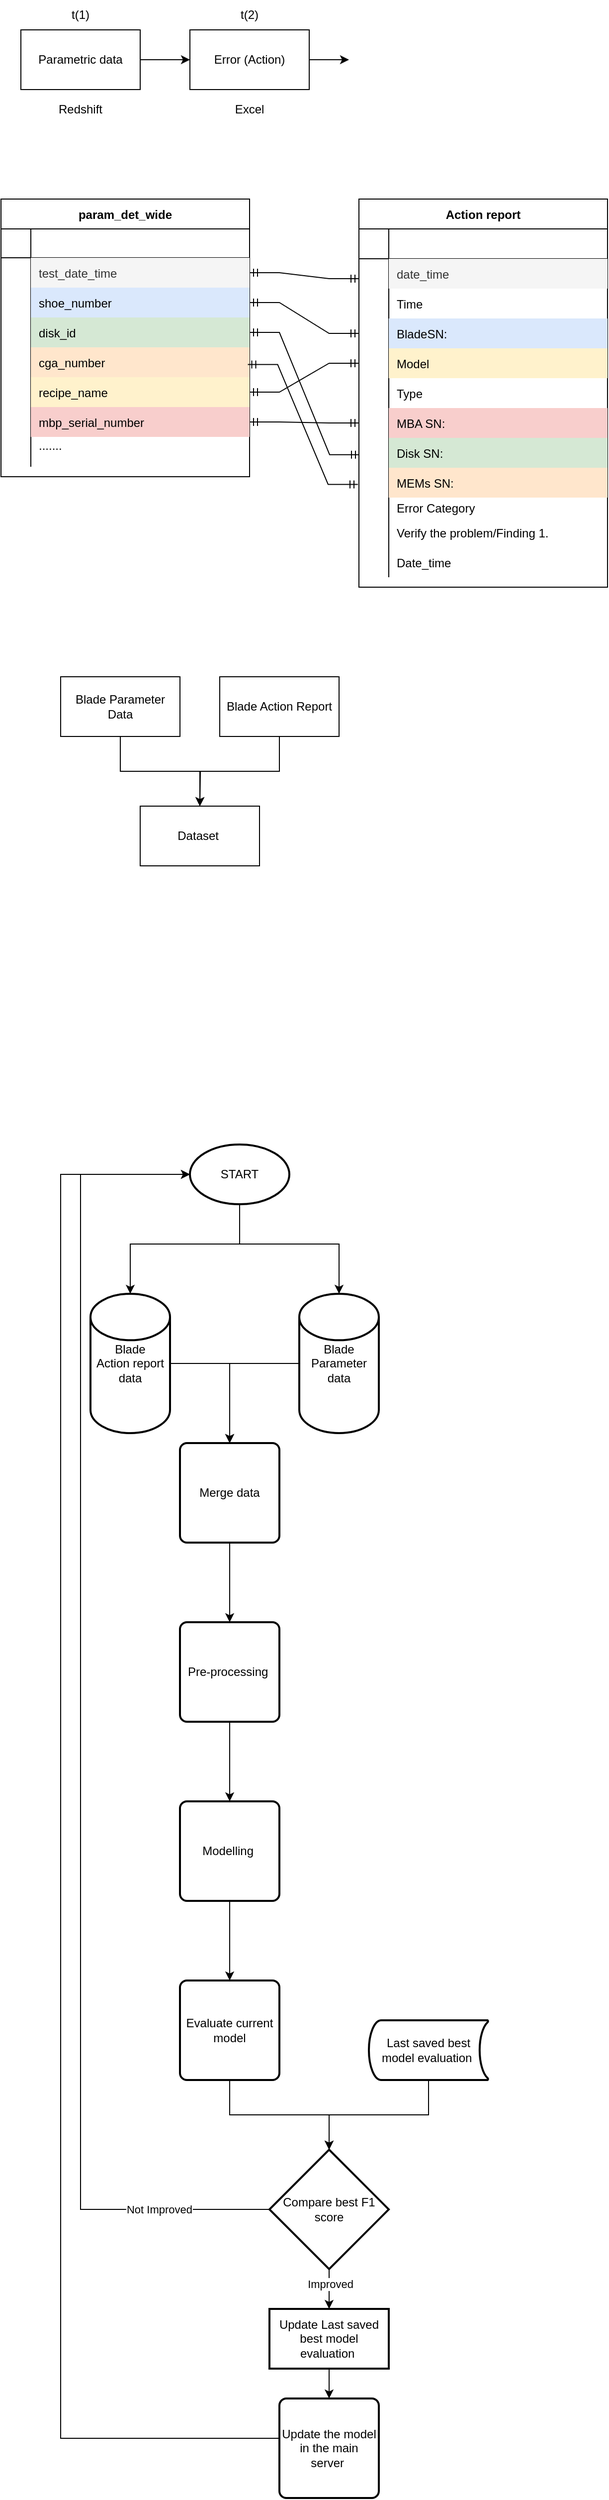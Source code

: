 <mxfile version="24.7.7">
  <diagram id="R2lEEEUBdFMjLlhIrx00" name="Page-1">
    <mxGraphModel dx="1854" dy="1022" grid="1" gridSize="10" guides="1" tooltips="1" connect="1" arrows="1" fold="1" page="1" pageScale="1" pageWidth="850" pageHeight="1100" math="0" shadow="0" extFonts="Permanent Marker^https://fonts.googleapis.com/css?family=Permanent+Marker">
      <root>
        <mxCell id="0" />
        <mxCell id="1" parent="0" />
        <mxCell id="C-vyLk0tnHw3VtMMgP7b-23" value="param_det_wide" style="shape=table;startSize=30;container=1;collapsible=1;childLayout=tableLayout;fixedRows=1;rowLines=0;fontStyle=1;align=center;resizeLast=1;" parent="1" vertex="1">
          <mxGeometry x="20" y="220" width="250" height="279" as="geometry" />
        </mxCell>
        <mxCell id="C-vyLk0tnHw3VtMMgP7b-24" value="" style="shape=partialRectangle;collapsible=0;dropTarget=0;pointerEvents=0;fillColor=none;points=[[0,0.5],[1,0.5]];portConstraint=eastwest;top=0;left=0;right=0;bottom=1;" parent="C-vyLk0tnHw3VtMMgP7b-23" vertex="1">
          <mxGeometry y="30" width="250" height="29" as="geometry" />
        </mxCell>
        <mxCell id="C-vyLk0tnHw3VtMMgP7b-25" value="" style="shape=partialRectangle;overflow=hidden;connectable=0;fillColor=none;top=0;left=0;bottom=0;right=0;fontStyle=1;" parent="C-vyLk0tnHw3VtMMgP7b-24" vertex="1">
          <mxGeometry width="30" height="29" as="geometry">
            <mxRectangle width="30" height="29" as="alternateBounds" />
          </mxGeometry>
        </mxCell>
        <mxCell id="C-vyLk0tnHw3VtMMgP7b-26" value="" style="shape=partialRectangle;overflow=hidden;connectable=0;fillColor=none;top=0;left=0;bottom=0;right=0;align=left;spacingLeft=6;fontStyle=5;" parent="C-vyLk0tnHw3VtMMgP7b-24" vertex="1">
          <mxGeometry x="30" width="220" height="29" as="geometry">
            <mxRectangle width="220" height="29" as="alternateBounds" />
          </mxGeometry>
        </mxCell>
        <mxCell id="C-vyLk0tnHw3VtMMgP7b-27" value="" style="shape=partialRectangle;collapsible=0;dropTarget=0;pointerEvents=0;fillColor=none;points=[[0,0.5],[1,0.5]];portConstraint=eastwest;top=0;left=0;right=0;bottom=0;" parent="C-vyLk0tnHw3VtMMgP7b-23" vertex="1">
          <mxGeometry y="59" width="250" height="30" as="geometry" />
        </mxCell>
        <mxCell id="C-vyLk0tnHw3VtMMgP7b-28" value="" style="shape=partialRectangle;overflow=hidden;connectable=0;fillColor=none;top=0;left=0;bottom=0;right=0;" parent="C-vyLk0tnHw3VtMMgP7b-27" vertex="1">
          <mxGeometry width="30" height="30" as="geometry">
            <mxRectangle width="30" height="30" as="alternateBounds" />
          </mxGeometry>
        </mxCell>
        <mxCell id="C-vyLk0tnHw3VtMMgP7b-29" value="test_date_time " style="shape=partialRectangle;overflow=hidden;connectable=0;fillColor=#f5f5f5;top=0;left=0;bottom=0;right=0;align=left;spacingLeft=6;fontColor=#333333;strokeColor=#666666;" parent="C-vyLk0tnHw3VtMMgP7b-27" vertex="1">
          <mxGeometry x="30" width="220" height="30" as="geometry">
            <mxRectangle width="220" height="30" as="alternateBounds" />
          </mxGeometry>
        </mxCell>
        <mxCell id="kLYEhSUZdX7Gj-NPFlsu-60" value="" style="shape=tableRow;horizontal=0;startSize=0;swimlaneHead=0;swimlaneBody=0;fillColor=none;collapsible=0;dropTarget=0;points=[[0,0.5],[1,0.5]];portConstraint=eastwest;top=0;left=0;right=0;bottom=0;" parent="C-vyLk0tnHw3VtMMgP7b-23" vertex="1">
          <mxGeometry y="89" width="250" height="30" as="geometry" />
        </mxCell>
        <mxCell id="kLYEhSUZdX7Gj-NPFlsu-61" value="" style="shape=partialRectangle;connectable=0;fillColor=none;top=0;left=0;bottom=0;right=0;editable=1;overflow=hidden;" parent="kLYEhSUZdX7Gj-NPFlsu-60" vertex="1">
          <mxGeometry width="30" height="30" as="geometry">
            <mxRectangle width="30" height="30" as="alternateBounds" />
          </mxGeometry>
        </mxCell>
        <mxCell id="kLYEhSUZdX7Gj-NPFlsu-62" value="shoe_number" style="shape=partialRectangle;connectable=0;fillColor=#dae8fc;top=0;left=0;bottom=0;right=0;align=left;spacingLeft=6;overflow=hidden;strokeColor=#6c8ebf;" parent="kLYEhSUZdX7Gj-NPFlsu-60" vertex="1">
          <mxGeometry x="30" width="220" height="30" as="geometry">
            <mxRectangle width="220" height="30" as="alternateBounds" />
          </mxGeometry>
        </mxCell>
        <mxCell id="kLYEhSUZdX7Gj-NPFlsu-63" value="" style="shape=tableRow;horizontal=0;startSize=0;swimlaneHead=0;swimlaneBody=0;fillColor=none;collapsible=0;dropTarget=0;points=[[0,0.5],[1,0.5]];portConstraint=eastwest;top=0;left=0;right=0;bottom=0;" parent="C-vyLk0tnHw3VtMMgP7b-23" vertex="1">
          <mxGeometry y="119" width="250" height="30" as="geometry" />
        </mxCell>
        <mxCell id="kLYEhSUZdX7Gj-NPFlsu-64" value="" style="shape=partialRectangle;connectable=0;fillColor=none;top=0;left=0;bottom=0;right=0;editable=1;overflow=hidden;" parent="kLYEhSUZdX7Gj-NPFlsu-63" vertex="1">
          <mxGeometry width="30" height="30" as="geometry">
            <mxRectangle width="30" height="30" as="alternateBounds" />
          </mxGeometry>
        </mxCell>
        <mxCell id="kLYEhSUZdX7Gj-NPFlsu-65" value="disk_id" style="shape=partialRectangle;connectable=0;fillColor=#d5e8d4;top=0;left=0;bottom=0;right=0;align=left;spacingLeft=6;overflow=hidden;strokeColor=#82b366;" parent="kLYEhSUZdX7Gj-NPFlsu-63" vertex="1">
          <mxGeometry x="30" width="220" height="30" as="geometry">
            <mxRectangle width="220" height="30" as="alternateBounds" />
          </mxGeometry>
        </mxCell>
        <mxCell id="kLYEhSUZdX7Gj-NPFlsu-66" value="" style="shape=tableRow;horizontal=0;startSize=0;swimlaneHead=0;swimlaneBody=0;fillColor=none;collapsible=0;dropTarget=0;points=[[0,0.5],[1,0.5]];portConstraint=eastwest;top=0;left=0;right=0;bottom=0;" parent="C-vyLk0tnHw3VtMMgP7b-23" vertex="1">
          <mxGeometry y="149" width="250" height="30" as="geometry" />
        </mxCell>
        <mxCell id="kLYEhSUZdX7Gj-NPFlsu-67" value="" style="shape=partialRectangle;connectable=0;fillColor=none;top=0;left=0;bottom=0;right=0;editable=1;overflow=hidden;" parent="kLYEhSUZdX7Gj-NPFlsu-66" vertex="1">
          <mxGeometry width="30" height="30" as="geometry">
            <mxRectangle width="30" height="30" as="alternateBounds" />
          </mxGeometry>
        </mxCell>
        <mxCell id="kLYEhSUZdX7Gj-NPFlsu-68" value="cga_number" style="shape=partialRectangle;connectable=0;fillColor=#ffe6cc;top=0;left=0;bottom=0;right=0;align=left;spacingLeft=6;overflow=hidden;strokeColor=#d79b00;" parent="kLYEhSUZdX7Gj-NPFlsu-66" vertex="1">
          <mxGeometry x="30" width="220" height="30" as="geometry">
            <mxRectangle width="220" height="30" as="alternateBounds" />
          </mxGeometry>
        </mxCell>
        <mxCell id="kLYEhSUZdX7Gj-NPFlsu-69" value="" style="shape=tableRow;horizontal=0;startSize=0;swimlaneHead=0;swimlaneBody=0;fillColor=none;collapsible=0;dropTarget=0;points=[[0,0.5],[1,0.5]];portConstraint=eastwest;top=0;left=0;right=0;bottom=0;" parent="C-vyLk0tnHw3VtMMgP7b-23" vertex="1">
          <mxGeometry y="179" width="250" height="30" as="geometry" />
        </mxCell>
        <mxCell id="kLYEhSUZdX7Gj-NPFlsu-70" value="" style="shape=partialRectangle;connectable=0;fillColor=none;top=0;left=0;bottom=0;right=0;editable=1;overflow=hidden;" parent="kLYEhSUZdX7Gj-NPFlsu-69" vertex="1">
          <mxGeometry width="30" height="30" as="geometry">
            <mxRectangle width="30" height="30" as="alternateBounds" />
          </mxGeometry>
        </mxCell>
        <mxCell id="kLYEhSUZdX7Gj-NPFlsu-71" value="recipe_name" style="shape=partialRectangle;connectable=0;fillColor=#fff2cc;top=0;left=0;bottom=0;right=0;align=left;spacingLeft=6;overflow=hidden;strokeColor=#d6b656;" parent="kLYEhSUZdX7Gj-NPFlsu-69" vertex="1">
          <mxGeometry x="30" width="220" height="30" as="geometry">
            <mxRectangle width="220" height="30" as="alternateBounds" />
          </mxGeometry>
        </mxCell>
        <mxCell id="kLYEhSUZdX7Gj-NPFlsu-72" value="" style="shape=tableRow;horizontal=0;startSize=0;swimlaneHead=0;swimlaneBody=0;fillColor=none;collapsible=0;dropTarget=0;points=[[0,0.5],[1,0.5]];portConstraint=eastwest;top=0;left=0;right=0;bottom=0;" parent="C-vyLk0tnHw3VtMMgP7b-23" vertex="1">
          <mxGeometry y="209" width="250" height="30" as="geometry" />
        </mxCell>
        <mxCell id="kLYEhSUZdX7Gj-NPFlsu-73" value="" style="shape=partialRectangle;connectable=0;fillColor=none;top=0;left=0;bottom=0;right=0;editable=1;overflow=hidden;" parent="kLYEhSUZdX7Gj-NPFlsu-72" vertex="1">
          <mxGeometry width="30" height="30" as="geometry">
            <mxRectangle width="30" height="30" as="alternateBounds" />
          </mxGeometry>
        </mxCell>
        <mxCell id="kLYEhSUZdX7Gj-NPFlsu-74" value="mbp_serial_number" style="shape=partialRectangle;connectable=0;fillColor=#f8cecc;top=0;left=0;bottom=0;right=0;align=left;spacingLeft=6;overflow=hidden;strokeColor=#b85450;" parent="kLYEhSUZdX7Gj-NPFlsu-72" vertex="1">
          <mxGeometry x="30" width="220" height="30" as="geometry">
            <mxRectangle width="220" height="30" as="alternateBounds" />
          </mxGeometry>
        </mxCell>
        <mxCell id="kLYEhSUZdX7Gj-NPFlsu-75" value="" style="shape=tableRow;horizontal=0;startSize=0;swimlaneHead=0;swimlaneBody=0;fillColor=none;collapsible=0;dropTarget=0;points=[[0,0.5],[1,0.5]];portConstraint=eastwest;top=0;left=0;right=0;bottom=0;" parent="C-vyLk0tnHw3VtMMgP7b-23" vertex="1">
          <mxGeometry y="239" width="250" height="30" as="geometry" />
        </mxCell>
        <mxCell id="kLYEhSUZdX7Gj-NPFlsu-76" value="" style="shape=partialRectangle;connectable=0;fillColor=none;top=0;left=0;bottom=0;right=0;editable=1;overflow=hidden;" parent="kLYEhSUZdX7Gj-NPFlsu-75" vertex="1">
          <mxGeometry width="30" height="30" as="geometry">
            <mxRectangle width="30" height="30" as="alternateBounds" />
          </mxGeometry>
        </mxCell>
        <mxCell id="kLYEhSUZdX7Gj-NPFlsu-77" value=".......&#xa;" style="shape=partialRectangle;connectable=0;fillColor=none;top=0;left=0;bottom=0;right=0;align=left;spacingLeft=6;overflow=hidden;" parent="kLYEhSUZdX7Gj-NPFlsu-75" vertex="1">
          <mxGeometry x="30" width="220" height="30" as="geometry">
            <mxRectangle width="220" height="30" as="alternateBounds" />
          </mxGeometry>
        </mxCell>
        <mxCell id="C-vyLk0tnHw3VtMMgP7b-2" value="Action report" style="shape=table;startSize=30;container=1;collapsible=1;childLayout=tableLayout;fixedRows=1;rowLines=0;fontStyle=1;align=center;resizeLast=1;" parent="1" vertex="1">
          <mxGeometry x="380" y="220" width="250" height="390" as="geometry" />
        </mxCell>
        <mxCell id="kLYEhSUZdX7Gj-NPFlsu-6" value="" style="shape=tableRow;horizontal=0;startSize=0;swimlaneHead=0;swimlaneBody=0;fillColor=none;collapsible=0;dropTarget=0;points=[[0,0.5],[1,0.5]];portConstraint=eastwest;top=0;left=0;right=0;bottom=1;" parent="C-vyLk0tnHw3VtMMgP7b-2" vertex="1">
          <mxGeometry y="30" width="250" height="30" as="geometry" />
        </mxCell>
        <mxCell id="kLYEhSUZdX7Gj-NPFlsu-7" value="" style="shape=partialRectangle;connectable=0;fillColor=none;top=0;left=0;bottom=0;right=0;fontStyle=1;overflow=hidden;whiteSpace=wrap;html=1;" parent="kLYEhSUZdX7Gj-NPFlsu-6" vertex="1">
          <mxGeometry width="30" height="30" as="geometry">
            <mxRectangle width="30" height="30" as="alternateBounds" />
          </mxGeometry>
        </mxCell>
        <mxCell id="kLYEhSUZdX7Gj-NPFlsu-8" value="" style="shape=partialRectangle;connectable=0;fillColor=none;top=0;left=0;bottom=0;right=0;align=left;spacingLeft=6;fontStyle=5;overflow=hidden;whiteSpace=wrap;html=1;" parent="kLYEhSUZdX7Gj-NPFlsu-6" vertex="1">
          <mxGeometry x="30" width="220" height="30" as="geometry">
            <mxRectangle width="220" height="30" as="alternateBounds" />
          </mxGeometry>
        </mxCell>
        <mxCell id="C-vyLk0tnHw3VtMMgP7b-6" value="" style="shape=partialRectangle;collapsible=0;dropTarget=0;pointerEvents=0;fillColor=none;points=[[0,0.5],[1,0.5]];portConstraint=eastwest;top=0;left=0;right=0;bottom=0;" parent="C-vyLk0tnHw3VtMMgP7b-2" vertex="1">
          <mxGeometry y="60" width="250" height="30" as="geometry" />
        </mxCell>
        <mxCell id="C-vyLk0tnHw3VtMMgP7b-7" value="" style="shape=partialRectangle;overflow=hidden;connectable=0;fillColor=none;top=0;left=0;bottom=0;right=0;" parent="C-vyLk0tnHw3VtMMgP7b-6" vertex="1">
          <mxGeometry width="30" height="30" as="geometry">
            <mxRectangle width="30" height="30" as="alternateBounds" />
          </mxGeometry>
        </mxCell>
        <mxCell id="C-vyLk0tnHw3VtMMgP7b-8" value="date_time" style="shape=partialRectangle;overflow=hidden;connectable=0;fillColor=#f5f5f5;top=0;left=0;bottom=0;right=0;align=left;spacingLeft=6;fontColor=#333333;strokeColor=#666666;" parent="C-vyLk0tnHw3VtMMgP7b-6" vertex="1">
          <mxGeometry x="30" width="220" height="30" as="geometry">
            <mxRectangle width="220" height="30" as="alternateBounds" />
          </mxGeometry>
        </mxCell>
        <mxCell id="C-vyLk0tnHw3VtMMgP7b-9" value="" style="shape=partialRectangle;collapsible=0;dropTarget=0;pointerEvents=0;fillColor=none;points=[[0,0.5],[1,0.5]];portConstraint=eastwest;top=0;left=0;right=0;bottom=0;" parent="C-vyLk0tnHw3VtMMgP7b-2" vertex="1">
          <mxGeometry y="90" width="250" height="30" as="geometry" />
        </mxCell>
        <mxCell id="C-vyLk0tnHw3VtMMgP7b-10" value="" style="shape=partialRectangle;overflow=hidden;connectable=0;fillColor=none;top=0;left=0;bottom=0;right=0;" parent="C-vyLk0tnHw3VtMMgP7b-9" vertex="1">
          <mxGeometry width="30" height="30" as="geometry">
            <mxRectangle width="30" height="30" as="alternateBounds" />
          </mxGeometry>
        </mxCell>
        <mxCell id="C-vyLk0tnHw3VtMMgP7b-11" value="Time" style="shape=partialRectangle;overflow=hidden;connectable=0;fillColor=none;top=0;left=0;bottom=0;right=0;align=left;spacingLeft=6;" parent="C-vyLk0tnHw3VtMMgP7b-9" vertex="1">
          <mxGeometry x="30" width="220" height="30" as="geometry">
            <mxRectangle width="220" height="30" as="alternateBounds" />
          </mxGeometry>
        </mxCell>
        <mxCell id="kLYEhSUZdX7Gj-NPFlsu-34" value="" style="shape=tableRow;horizontal=0;startSize=0;swimlaneHead=0;swimlaneBody=0;fillColor=none;collapsible=0;dropTarget=0;points=[[0,0.5],[1,0.5]];portConstraint=eastwest;top=0;left=0;right=0;bottom=0;" parent="C-vyLk0tnHw3VtMMgP7b-2" vertex="1">
          <mxGeometry y="120" width="250" height="30" as="geometry" />
        </mxCell>
        <mxCell id="kLYEhSUZdX7Gj-NPFlsu-35" value="" style="shape=partialRectangle;connectable=0;fillColor=none;top=0;left=0;bottom=0;right=0;editable=1;overflow=hidden;" parent="kLYEhSUZdX7Gj-NPFlsu-34" vertex="1">
          <mxGeometry width="30" height="30" as="geometry">
            <mxRectangle width="30" height="30" as="alternateBounds" />
          </mxGeometry>
        </mxCell>
        <mxCell id="kLYEhSUZdX7Gj-NPFlsu-36" value="BladeSN:" style="shape=partialRectangle;connectable=0;fillColor=#dae8fc;top=0;left=0;bottom=0;right=0;align=left;spacingLeft=6;overflow=hidden;strokeColor=#6c8ebf;" parent="kLYEhSUZdX7Gj-NPFlsu-34" vertex="1">
          <mxGeometry x="30" width="220" height="30" as="geometry">
            <mxRectangle width="220" height="30" as="alternateBounds" />
          </mxGeometry>
        </mxCell>
        <mxCell id="kLYEhSUZdX7Gj-NPFlsu-37" value="" style="shape=tableRow;horizontal=0;startSize=0;swimlaneHead=0;swimlaneBody=0;fillColor=none;collapsible=0;dropTarget=0;points=[[0,0.5],[1,0.5]];portConstraint=eastwest;top=0;left=0;right=0;bottom=0;" parent="C-vyLk0tnHw3VtMMgP7b-2" vertex="1">
          <mxGeometry y="150" width="250" height="30" as="geometry" />
        </mxCell>
        <mxCell id="kLYEhSUZdX7Gj-NPFlsu-38" value="" style="shape=partialRectangle;connectable=0;fillColor=none;top=0;left=0;bottom=0;right=0;editable=1;overflow=hidden;" parent="kLYEhSUZdX7Gj-NPFlsu-37" vertex="1">
          <mxGeometry width="30" height="30" as="geometry">
            <mxRectangle width="30" height="30" as="alternateBounds" />
          </mxGeometry>
        </mxCell>
        <mxCell id="kLYEhSUZdX7Gj-NPFlsu-39" value="Model" style="shape=partialRectangle;connectable=0;fillColor=#fff2cc;top=0;left=0;bottom=0;right=0;align=left;spacingLeft=6;overflow=hidden;strokeColor=#d6b656;" parent="kLYEhSUZdX7Gj-NPFlsu-37" vertex="1">
          <mxGeometry x="30" width="220" height="30" as="geometry">
            <mxRectangle width="220" height="30" as="alternateBounds" />
          </mxGeometry>
        </mxCell>
        <mxCell id="kLYEhSUZdX7Gj-NPFlsu-46" value="" style="shape=tableRow;horizontal=0;startSize=0;swimlaneHead=0;swimlaneBody=0;fillColor=none;collapsible=0;dropTarget=0;points=[[0,0.5],[1,0.5]];portConstraint=eastwest;top=0;left=0;right=0;bottom=0;" parent="C-vyLk0tnHw3VtMMgP7b-2" vertex="1">
          <mxGeometry y="180" width="250" height="30" as="geometry" />
        </mxCell>
        <mxCell id="kLYEhSUZdX7Gj-NPFlsu-47" value="" style="shape=partialRectangle;connectable=0;fillColor=none;top=0;left=0;bottom=0;right=0;editable=1;overflow=hidden;" parent="kLYEhSUZdX7Gj-NPFlsu-46" vertex="1">
          <mxGeometry width="30" height="30" as="geometry">
            <mxRectangle width="30" height="30" as="alternateBounds" />
          </mxGeometry>
        </mxCell>
        <mxCell id="kLYEhSUZdX7Gj-NPFlsu-48" value="Type" style="shape=partialRectangle;connectable=0;fillColor=none;top=0;left=0;bottom=0;right=0;align=left;spacingLeft=6;overflow=hidden;strokeColor=#d6b656;" parent="kLYEhSUZdX7Gj-NPFlsu-46" vertex="1">
          <mxGeometry x="30" width="220" height="30" as="geometry">
            <mxRectangle width="220" height="30" as="alternateBounds" />
          </mxGeometry>
        </mxCell>
        <mxCell id="kLYEhSUZdX7Gj-NPFlsu-40" value="" style="shape=tableRow;horizontal=0;startSize=0;swimlaneHead=0;swimlaneBody=0;fillColor=none;collapsible=0;dropTarget=0;points=[[0,0.5],[1,0.5]];portConstraint=eastwest;top=0;left=0;right=0;bottom=0;" parent="C-vyLk0tnHw3VtMMgP7b-2" vertex="1">
          <mxGeometry y="210" width="250" height="30" as="geometry" />
        </mxCell>
        <mxCell id="kLYEhSUZdX7Gj-NPFlsu-41" value="" style="shape=partialRectangle;connectable=0;fillColor=none;top=0;left=0;bottom=0;right=0;editable=1;overflow=hidden;" parent="kLYEhSUZdX7Gj-NPFlsu-40" vertex="1">
          <mxGeometry width="30" height="30" as="geometry">
            <mxRectangle width="30" height="30" as="alternateBounds" />
          </mxGeometry>
        </mxCell>
        <mxCell id="kLYEhSUZdX7Gj-NPFlsu-42" value="MBA SN:" style="shape=partialRectangle;connectable=0;fillColor=#f8cecc;top=0;left=0;bottom=0;right=0;align=left;spacingLeft=6;overflow=hidden;strokeColor=#b85450;" parent="kLYEhSUZdX7Gj-NPFlsu-40" vertex="1">
          <mxGeometry x="30" width="220" height="30" as="geometry">
            <mxRectangle width="220" height="30" as="alternateBounds" />
          </mxGeometry>
        </mxCell>
        <mxCell id="kLYEhSUZdX7Gj-NPFlsu-43" value="" style="shape=tableRow;horizontal=0;startSize=0;swimlaneHead=0;swimlaneBody=0;fillColor=none;collapsible=0;dropTarget=0;points=[[0,0.5],[1,0.5]];portConstraint=eastwest;top=0;left=0;right=0;bottom=0;" parent="C-vyLk0tnHw3VtMMgP7b-2" vertex="1">
          <mxGeometry y="240" width="250" height="30" as="geometry" />
        </mxCell>
        <mxCell id="kLYEhSUZdX7Gj-NPFlsu-44" value="" style="shape=partialRectangle;connectable=0;fillColor=none;top=0;left=0;bottom=0;right=0;editable=1;overflow=hidden;" parent="kLYEhSUZdX7Gj-NPFlsu-43" vertex="1">
          <mxGeometry width="30" height="30" as="geometry">
            <mxRectangle width="30" height="30" as="alternateBounds" />
          </mxGeometry>
        </mxCell>
        <mxCell id="kLYEhSUZdX7Gj-NPFlsu-45" value="Disk SN:" style="shape=partialRectangle;connectable=0;fillColor=#d5e8d4;top=0;left=0;bottom=0;right=0;align=left;spacingLeft=6;overflow=hidden;strokeColor=#82b366;" parent="kLYEhSUZdX7Gj-NPFlsu-43" vertex="1">
          <mxGeometry x="30" width="220" height="30" as="geometry">
            <mxRectangle width="220" height="30" as="alternateBounds" />
          </mxGeometry>
        </mxCell>
        <mxCell id="kLYEhSUZdX7Gj-NPFlsu-49" value="" style="shape=tableRow;horizontal=0;startSize=0;swimlaneHead=0;swimlaneBody=0;fillColor=none;collapsible=0;dropTarget=0;points=[[0,0.5],[1,0.5]];portConstraint=eastwest;top=0;left=0;right=0;bottom=0;" parent="C-vyLk0tnHw3VtMMgP7b-2" vertex="1">
          <mxGeometry y="270" width="250" height="30" as="geometry" />
        </mxCell>
        <mxCell id="kLYEhSUZdX7Gj-NPFlsu-50" value="" style="shape=partialRectangle;connectable=0;fillColor=none;top=0;left=0;bottom=0;right=0;editable=1;overflow=hidden;" parent="kLYEhSUZdX7Gj-NPFlsu-49" vertex="1">
          <mxGeometry width="30" height="30" as="geometry">
            <mxRectangle width="30" height="30" as="alternateBounds" />
          </mxGeometry>
        </mxCell>
        <mxCell id="kLYEhSUZdX7Gj-NPFlsu-51" value="MEMs SN:" style="shape=partialRectangle;connectable=0;fillColor=#ffe6cc;top=0;left=0;bottom=0;right=0;align=left;spacingLeft=6;overflow=hidden;strokeColor=#d79b00;" parent="kLYEhSUZdX7Gj-NPFlsu-49" vertex="1">
          <mxGeometry x="30" width="220" height="30" as="geometry">
            <mxRectangle width="220" height="30" as="alternateBounds" />
          </mxGeometry>
        </mxCell>
        <mxCell id="kLYEhSUZdX7Gj-NPFlsu-55" value="" style="shape=tableRow;horizontal=0;startSize=0;swimlaneHead=0;swimlaneBody=0;fillColor=none;collapsible=0;dropTarget=0;points=[[0,0.5],[1,0.5]];portConstraint=eastwest;top=0;left=0;right=0;bottom=0;" parent="C-vyLk0tnHw3VtMMgP7b-2" vertex="1">
          <mxGeometry y="300" width="250" height="20" as="geometry" />
        </mxCell>
        <mxCell id="kLYEhSUZdX7Gj-NPFlsu-56" value="" style="shape=partialRectangle;connectable=0;fillColor=none;top=0;left=0;bottom=0;right=0;editable=1;overflow=hidden;" parent="kLYEhSUZdX7Gj-NPFlsu-55" vertex="1">
          <mxGeometry width="30" height="20" as="geometry">
            <mxRectangle width="30" height="20" as="alternateBounds" />
          </mxGeometry>
        </mxCell>
        <mxCell id="kLYEhSUZdX7Gj-NPFlsu-57" value="Error Category" style="shape=partialRectangle;connectable=0;fillColor=none;top=0;left=0;bottom=0;right=0;align=left;spacingLeft=6;overflow=hidden;" parent="kLYEhSUZdX7Gj-NPFlsu-55" vertex="1">
          <mxGeometry x="30" width="220" height="20" as="geometry">
            <mxRectangle width="220" height="20" as="alternateBounds" />
          </mxGeometry>
        </mxCell>
        <mxCell id="kLYEhSUZdX7Gj-NPFlsu-52" value="" style="shape=tableRow;horizontal=0;startSize=0;swimlaneHead=0;swimlaneBody=0;fillColor=none;collapsible=0;dropTarget=0;points=[[0,0.5],[1,0.5]];portConstraint=eastwest;top=0;left=0;right=0;bottom=0;" parent="C-vyLk0tnHw3VtMMgP7b-2" vertex="1">
          <mxGeometry y="320" width="250" height="30" as="geometry" />
        </mxCell>
        <mxCell id="kLYEhSUZdX7Gj-NPFlsu-53" value="" style="shape=partialRectangle;connectable=0;fillColor=none;top=0;left=0;bottom=0;right=0;editable=1;overflow=hidden;" parent="kLYEhSUZdX7Gj-NPFlsu-52" vertex="1">
          <mxGeometry width="30" height="30" as="geometry">
            <mxRectangle width="30" height="30" as="alternateBounds" />
          </mxGeometry>
        </mxCell>
        <mxCell id="kLYEhSUZdX7Gj-NPFlsu-54" value="Verify the problem/Finding 1." style="shape=partialRectangle;connectable=0;fillColor=none;top=0;left=0;bottom=0;right=0;align=left;spacingLeft=6;overflow=hidden;" parent="kLYEhSUZdX7Gj-NPFlsu-52" vertex="1">
          <mxGeometry x="30" width="220" height="30" as="geometry">
            <mxRectangle width="220" height="30" as="alternateBounds" />
          </mxGeometry>
        </mxCell>
        <mxCell id="kLYEhSUZdX7Gj-NPFlsu-78" value="" style="shape=tableRow;horizontal=0;startSize=0;swimlaneHead=0;swimlaneBody=0;fillColor=none;collapsible=0;dropTarget=0;points=[[0,0.5],[1,0.5]];portConstraint=eastwest;top=0;left=0;right=0;bottom=0;strokeColor=inherit;" parent="C-vyLk0tnHw3VtMMgP7b-2" vertex="1">
          <mxGeometry y="350" width="250" height="30" as="geometry" />
        </mxCell>
        <mxCell id="kLYEhSUZdX7Gj-NPFlsu-79" value="" style="shape=partialRectangle;connectable=0;fillColor=none;top=0;left=0;bottom=0;right=0;editable=1;overflow=hidden;" parent="kLYEhSUZdX7Gj-NPFlsu-78" vertex="1">
          <mxGeometry width="30" height="30" as="geometry">
            <mxRectangle width="30" height="30" as="alternateBounds" />
          </mxGeometry>
        </mxCell>
        <mxCell id="kLYEhSUZdX7Gj-NPFlsu-80" value="Date_time" style="shape=partialRectangle;connectable=0;fillColor=none;top=0;left=0;bottom=0;right=0;align=left;spacingLeft=6;overflow=hidden;fontStyle=0;fontColor=default;strokeColor=#0F0F0F;" parent="kLYEhSUZdX7Gj-NPFlsu-78" vertex="1">
          <mxGeometry x="30" width="220" height="30" as="geometry">
            <mxRectangle width="220" height="30" as="alternateBounds" />
          </mxGeometry>
        </mxCell>
        <mxCell id="kLYEhSUZdX7Gj-NPFlsu-59" value="" style="edgeStyle=entityRelationEdgeStyle;fontSize=12;html=1;endArrow=ERmandOne;startArrow=ERmandOne;rounded=0;exitX=1;exitY=0.5;exitDx=0;exitDy=0;entryX=0;entryY=0.5;entryDx=0;entryDy=0;" parent="1" source="kLYEhSUZdX7Gj-NPFlsu-60" target="kLYEhSUZdX7Gj-NPFlsu-34" edge="1">
          <mxGeometry width="100" height="100" relative="1" as="geometry">
            <mxPoint x="280" y="400" as="sourcePoint" />
            <mxPoint x="380" y="300" as="targetPoint" />
            <Array as="points">
              <mxPoint x="200" y="430" />
            </Array>
          </mxGeometry>
        </mxCell>
        <mxCell id="tlnxGhRMuphs5fQhtoPs-2" value="" style="edgeStyle=entityRelationEdgeStyle;fontSize=12;html=1;endArrow=ERmandOne;startArrow=ERmandOne;rounded=0;entryX=0.002;entryY=0.561;entryDx=0;entryDy=0;entryPerimeter=0;" parent="1" source="kLYEhSUZdX7Gj-NPFlsu-63" target="kLYEhSUZdX7Gj-NPFlsu-43" edge="1">
          <mxGeometry width="100" height="100" relative="1" as="geometry">
            <mxPoint x="280" y="334" as="sourcePoint" />
            <mxPoint x="485" y="365" as="targetPoint" />
            <Array as="points">
              <mxPoint x="210" y="440" />
            </Array>
          </mxGeometry>
        </mxCell>
        <mxCell id="tlnxGhRMuphs5fQhtoPs-3" value="" style="edgeStyle=entityRelationEdgeStyle;fontSize=12;html=1;endArrow=ERmandOne;startArrow=ERmandOne;rounded=0;entryX=-0.004;entryY=0.557;entryDx=0;entryDy=0;entryPerimeter=0;exitX=0.993;exitY=0.577;exitDx=0;exitDy=0;exitPerimeter=0;" parent="1" source="kLYEhSUZdX7Gj-NPFlsu-66" target="kLYEhSUZdX7Gj-NPFlsu-49" edge="1">
          <mxGeometry width="100" height="100" relative="1" as="geometry">
            <mxPoint x="280" y="364" as="sourcePoint" />
            <mxPoint x="486" y="487" as="targetPoint" />
            <Array as="points">
              <mxPoint x="220" y="450" />
            </Array>
          </mxGeometry>
        </mxCell>
        <mxCell id="tlnxGhRMuphs5fQhtoPs-4" value="" style="edgeStyle=entityRelationEdgeStyle;fontSize=12;html=1;endArrow=ERmandOne;startArrow=ERmandOne;rounded=0;exitX=1;exitY=0.5;exitDx=0;exitDy=0;" parent="1" source="kLYEhSUZdX7Gj-NPFlsu-69" target="kLYEhSUZdX7Gj-NPFlsu-37" edge="1">
          <mxGeometry width="100" height="100" relative="1" as="geometry">
            <mxPoint x="283" y="395" as="sourcePoint" />
            <mxPoint x="487" y="516" as="targetPoint" />
            <Array as="points">
              <mxPoint x="230" y="460" />
            </Array>
          </mxGeometry>
        </mxCell>
        <mxCell id="tlnxGhRMuphs5fQhtoPs-5" value="" style="edgeStyle=entityRelationEdgeStyle;fontSize=12;html=1;endArrow=ERmandOne;startArrow=ERmandOne;rounded=0;exitX=1;exitY=0.5;exitDx=0;exitDy=0;entryX=0;entryY=0.5;entryDx=0;entryDy=0;" parent="1" source="kLYEhSUZdX7Gj-NPFlsu-72" target="kLYEhSUZdX7Gj-NPFlsu-40" edge="1">
          <mxGeometry width="100" height="100" relative="1" as="geometry">
            <mxPoint x="280" y="424" as="sourcePoint" />
            <mxPoint x="485" y="395" as="targetPoint" />
            <Array as="points">
              <mxPoint x="240" y="470" />
            </Array>
          </mxGeometry>
        </mxCell>
        <mxCell id="tlnxGhRMuphs5fQhtoPs-7" value="" style="edgeStyle=entityRelationEdgeStyle;fontSize=12;html=1;endArrow=ERmandOne;startArrow=ERmandOne;rounded=0;exitX=1;exitY=0.5;exitDx=0;exitDy=0;entryX=0;entryY=0.667;entryDx=0;entryDy=0;entryPerimeter=0;" parent="1" source="C-vyLk0tnHw3VtMMgP7b-27" target="C-vyLk0tnHw3VtMMgP7b-6" edge="1">
          <mxGeometry width="100" height="100" relative="1" as="geometry">
            <mxPoint x="280" y="334" as="sourcePoint" />
            <mxPoint x="485" y="335" as="targetPoint" />
            <Array as="points">
              <mxPoint x="210" y="440" />
            </Array>
          </mxGeometry>
        </mxCell>
        <mxCell id="PdWj5is-TLc1KTDXrk6b-3" value="" style="edgeStyle=orthogonalEdgeStyle;rounded=0;orthogonalLoop=1;jettySize=auto;html=1;" parent="1" source="PdWj5is-TLc1KTDXrk6b-1" target="PdWj5is-TLc1KTDXrk6b-2" edge="1">
          <mxGeometry relative="1" as="geometry" />
        </mxCell>
        <mxCell id="PdWj5is-TLc1KTDXrk6b-1" value="Parametric data" style="rounded=0;whiteSpace=wrap;html=1;" parent="1" vertex="1">
          <mxGeometry x="40" y="50" width="120" height="60" as="geometry" />
        </mxCell>
        <mxCell id="PdWj5is-TLc1KTDXrk6b-10" style="edgeStyle=orthogonalEdgeStyle;rounded=0;orthogonalLoop=1;jettySize=auto;html=1;" parent="1" source="PdWj5is-TLc1KTDXrk6b-2" edge="1">
          <mxGeometry relative="1" as="geometry">
            <mxPoint x="370" y="80" as="targetPoint" />
          </mxGeometry>
        </mxCell>
        <mxCell id="PdWj5is-TLc1KTDXrk6b-4" value="t(1)" style="text;html=1;align=center;verticalAlign=middle;whiteSpace=wrap;rounded=0;" parent="1" vertex="1">
          <mxGeometry x="70" y="20" width="60" height="30" as="geometry" />
        </mxCell>
        <mxCell id="PdWj5is-TLc1KTDXrk6b-9" value="Redshift" style="text;html=1;align=center;verticalAlign=middle;whiteSpace=wrap;rounded=0;" parent="1" vertex="1">
          <mxGeometry x="50" y="120" width="100" height="20" as="geometry" />
        </mxCell>
        <mxCell id="PdWj5is-TLc1KTDXrk6b-11" value="" style="group" parent="1" vertex="1" connectable="0">
          <mxGeometry x="210" y="20" width="120" height="120" as="geometry" />
        </mxCell>
        <mxCell id="PdWj5is-TLc1KTDXrk6b-2" value="Error (Action)" style="rounded=0;whiteSpace=wrap;html=1;" parent="PdWj5is-TLc1KTDXrk6b-11" vertex="1">
          <mxGeometry y="30" width="120" height="60" as="geometry" />
        </mxCell>
        <mxCell id="PdWj5is-TLc1KTDXrk6b-5" value="t(2)" style="text;html=1;align=center;verticalAlign=middle;whiteSpace=wrap;rounded=0;" parent="PdWj5is-TLc1KTDXrk6b-11" vertex="1">
          <mxGeometry x="30" width="60" height="30" as="geometry" />
        </mxCell>
        <mxCell id="PdWj5is-TLc1KTDXrk6b-8" value="Excel" style="text;html=1;align=center;verticalAlign=middle;whiteSpace=wrap;rounded=0;" parent="PdWj5is-TLc1KTDXrk6b-11" vertex="1">
          <mxGeometry x="10" y="100" width="100" height="20" as="geometry" />
        </mxCell>
        <mxCell id="sCAXa1OgcfwQBZJhj2q6-40" style="edgeStyle=orthogonalEdgeStyle;rounded=0;orthogonalLoop=1;jettySize=auto;html=1;exitX=0.5;exitY=1;exitDx=0;exitDy=0;exitPerimeter=0;" parent="1" target="sCAXa1OgcfwQBZJhj2q6-23" edge="1">
          <mxGeometry relative="1" as="geometry">
            <mxPoint x="260" y="1230" as="sourcePoint" />
            <Array as="points">
              <mxPoint x="260" y="1270" />
              <mxPoint x="150" y="1270" />
            </Array>
          </mxGeometry>
        </mxCell>
        <mxCell id="sCAXa1OgcfwQBZJhj2q6-41" style="edgeStyle=orthogonalEdgeStyle;rounded=0;orthogonalLoop=1;jettySize=auto;html=1;exitX=0.5;exitY=1;exitDx=0;exitDy=0;exitPerimeter=0;" parent="1" source="sCAXa1OgcfwQBZJhj2q6-48" target="sCAXa1OgcfwQBZJhj2q6-24" edge="1">
          <mxGeometry relative="1" as="geometry">
            <mxPoint x="260" y="1230" as="sourcePoint" />
            <Array as="points">
              <mxPoint x="260" y="1270" />
              <mxPoint x="360" y="1270" />
            </Array>
          </mxGeometry>
        </mxCell>
        <mxCell id="sCAXa1OgcfwQBZJhj2q6-14" value="" style="edgeStyle=orthogonalEdgeStyle;rounded=0;orthogonalLoop=1;jettySize=auto;html=1;" parent="1" source="sCAXa1OgcfwQBZJhj2q6-10" target="sCAXa1OgcfwQBZJhj2q6-13" edge="1">
          <mxGeometry relative="1" as="geometry" />
        </mxCell>
        <mxCell id="sCAXa1OgcfwQBZJhj2q6-10" value="Merge data" style="rounded=1;whiteSpace=wrap;html=1;absoluteArcSize=1;arcSize=14;strokeWidth=2;" parent="1" vertex="1">
          <mxGeometry x="200" y="1470" width="100" height="100" as="geometry" />
        </mxCell>
        <mxCell id="sCAXa1OgcfwQBZJhj2q6-16" value="" style="edgeStyle=orthogonalEdgeStyle;rounded=0;orthogonalLoop=1;jettySize=auto;html=1;" parent="1" source="sCAXa1OgcfwQBZJhj2q6-13" target="sCAXa1OgcfwQBZJhj2q6-15" edge="1">
          <mxGeometry relative="1" as="geometry" />
        </mxCell>
        <mxCell id="sCAXa1OgcfwQBZJhj2q6-13" value="Pre-processing&amp;nbsp;" style="rounded=1;whiteSpace=wrap;html=1;absoluteArcSize=1;arcSize=14;strokeWidth=2;" parent="1" vertex="1">
          <mxGeometry x="200" y="1650" width="100" height="100" as="geometry" />
        </mxCell>
        <mxCell id="sCAXa1OgcfwQBZJhj2q6-19" value="" style="edgeStyle=orthogonalEdgeStyle;rounded=0;orthogonalLoop=1;jettySize=auto;html=1;" parent="1" source="sCAXa1OgcfwQBZJhj2q6-15" target="sCAXa1OgcfwQBZJhj2q6-18" edge="1">
          <mxGeometry relative="1" as="geometry" />
        </mxCell>
        <mxCell id="sCAXa1OgcfwQBZJhj2q6-15" value="Modelling&amp;nbsp;" style="rounded=1;whiteSpace=wrap;html=1;absoluteArcSize=1;arcSize=14;strokeWidth=2;" parent="1" vertex="1">
          <mxGeometry x="200" y="1830" width="100" height="100" as="geometry" />
        </mxCell>
        <mxCell id="sCAXa1OgcfwQBZJhj2q6-26" style="edgeStyle=orthogonalEdgeStyle;rounded=0;orthogonalLoop=1;jettySize=auto;html=1;" parent="1" source="sCAXa1OgcfwQBZJhj2q6-18" target="sCAXa1OgcfwQBZJhj2q6-20" edge="1">
          <mxGeometry relative="1" as="geometry" />
        </mxCell>
        <mxCell id="sCAXa1OgcfwQBZJhj2q6-18" value="Evaluate current model" style="rounded=1;whiteSpace=wrap;html=1;absoluteArcSize=1;arcSize=14;strokeWidth=2;" parent="1" vertex="1">
          <mxGeometry x="200" y="2010" width="100" height="100" as="geometry" />
        </mxCell>
        <mxCell id="sCAXa1OgcfwQBZJhj2q6-38" value="" style="edgeStyle=orthogonalEdgeStyle;rounded=0;orthogonalLoop=1;jettySize=auto;html=1;" parent="1" source="sCAXa1OgcfwQBZJhj2q6-20" target="sCAXa1OgcfwQBZJhj2q6-37" edge="1">
          <mxGeometry relative="1" as="geometry" />
        </mxCell>
        <mxCell id="sCAXa1OgcfwQBZJhj2q6-46" value="Improved" style="edgeLabel;html=1;align=center;verticalAlign=middle;resizable=0;points=[];" parent="sCAXa1OgcfwQBZJhj2q6-38" vertex="1" connectable="0">
          <mxGeometry x="-0.257" y="1" relative="1" as="geometry">
            <mxPoint as="offset" />
          </mxGeometry>
        </mxCell>
        <mxCell id="sCAXa1OgcfwQBZJhj2q6-20" value="Compare best F1 score" style="strokeWidth=2;html=1;shape=mxgraph.flowchart.decision;whiteSpace=wrap;" parent="1" vertex="1">
          <mxGeometry x="290" y="2180" width="120" height="120" as="geometry" />
        </mxCell>
        <mxCell id="sCAXa1OgcfwQBZJhj2q6-22" value="Last saved best model evaluation&amp;nbsp;" style="strokeWidth=2;html=1;shape=mxgraph.flowchart.stored_data;whiteSpace=wrap;" parent="1" vertex="1">
          <mxGeometry x="390" y="2050" width="120" height="60" as="geometry" />
        </mxCell>
        <mxCell id="sCAXa1OgcfwQBZJhj2q6-32" style="edgeStyle=orthogonalEdgeStyle;rounded=0;orthogonalLoop=1;jettySize=auto;html=1;" parent="1" source="sCAXa1OgcfwQBZJhj2q6-23" target="sCAXa1OgcfwQBZJhj2q6-10" edge="1">
          <mxGeometry relative="1" as="geometry" />
        </mxCell>
        <mxCell id="sCAXa1OgcfwQBZJhj2q6-23" value="Blade Action&amp;nbsp;report data" style="strokeWidth=2;html=1;shape=mxgraph.flowchart.database;whiteSpace=wrap;" parent="1" vertex="1">
          <mxGeometry x="110" y="1320" width="80" height="140" as="geometry" />
        </mxCell>
        <mxCell id="sCAXa1OgcfwQBZJhj2q6-33" style="edgeStyle=orthogonalEdgeStyle;rounded=0;orthogonalLoop=1;jettySize=auto;html=1;entryX=0.5;entryY=0;entryDx=0;entryDy=0;" parent="1" source="sCAXa1OgcfwQBZJhj2q6-24" target="sCAXa1OgcfwQBZJhj2q6-10" edge="1">
          <mxGeometry relative="1" as="geometry" />
        </mxCell>
        <mxCell id="sCAXa1OgcfwQBZJhj2q6-24" value="Blade Parameter data" style="strokeWidth=2;html=1;shape=mxgraph.flowchart.database;whiteSpace=wrap;" parent="1" vertex="1">
          <mxGeometry x="320" y="1320" width="80" height="140" as="geometry" />
        </mxCell>
        <mxCell id="sCAXa1OgcfwQBZJhj2q6-25" value="Update the model in the main server&amp;nbsp;" style="rounded=1;whiteSpace=wrap;html=1;absoluteArcSize=1;arcSize=14;strokeWidth=2;" parent="1" vertex="1">
          <mxGeometry x="300" y="2430" width="100" height="100" as="geometry" />
        </mxCell>
        <mxCell id="sCAXa1OgcfwQBZJhj2q6-27" style="edgeStyle=orthogonalEdgeStyle;rounded=0;orthogonalLoop=1;jettySize=auto;html=1;entryX=0.5;entryY=0;entryDx=0;entryDy=0;entryPerimeter=0;" parent="1" source="sCAXa1OgcfwQBZJhj2q6-22" target="sCAXa1OgcfwQBZJhj2q6-20" edge="1">
          <mxGeometry relative="1" as="geometry" />
        </mxCell>
        <mxCell id="sCAXa1OgcfwQBZJhj2q6-29" style="edgeStyle=orthogonalEdgeStyle;rounded=0;orthogonalLoop=1;jettySize=auto;html=1;exitX=0;exitY=0.5;exitDx=0;exitDy=0;entryX=0;entryY=0.5;entryDx=0;entryDy=0;entryPerimeter=0;" parent="1" target="sCAXa1OgcfwQBZJhj2q6-48" edge="1">
          <mxGeometry relative="1" as="geometry">
            <mxPoint x="300" y="2470" as="sourcePoint" />
            <mxPoint x="208.4" y="1190" as="targetPoint" />
            <Array as="points">
              <mxPoint x="80" y="2470" />
              <mxPoint x="80" y="1200" />
            </Array>
          </mxGeometry>
        </mxCell>
        <mxCell id="sCAXa1OgcfwQBZJhj2q6-31" style="edgeStyle=orthogonalEdgeStyle;rounded=0;orthogonalLoop=1;jettySize=auto;html=1;entryX=0;entryY=0.5;entryDx=0;entryDy=0;entryPerimeter=0;" parent="1" target="sCAXa1OgcfwQBZJhj2q6-48" edge="1">
          <mxGeometry relative="1" as="geometry">
            <mxPoint x="290" y="2240" as="sourcePoint" />
            <mxPoint x="208.4" y="1190" as="targetPoint" />
            <Array as="points">
              <mxPoint x="100" y="2240" />
              <mxPoint x="100" y="1200" />
            </Array>
          </mxGeometry>
        </mxCell>
        <mxCell id="sCAXa1OgcfwQBZJhj2q6-47" value="Not Improved" style="edgeLabel;html=1;align=center;verticalAlign=middle;resizable=0;points=[];" parent="sCAXa1OgcfwQBZJhj2q6-31" vertex="1" connectable="0">
          <mxGeometry x="-0.834" relative="1" as="geometry">
            <mxPoint as="offset" />
          </mxGeometry>
        </mxCell>
        <mxCell id="sCAXa1OgcfwQBZJhj2q6-39" value="" style="edgeStyle=orthogonalEdgeStyle;rounded=0;orthogonalLoop=1;jettySize=auto;html=1;" parent="1" source="sCAXa1OgcfwQBZJhj2q6-37" target="sCAXa1OgcfwQBZJhj2q6-25" edge="1">
          <mxGeometry relative="1" as="geometry" />
        </mxCell>
        <mxCell id="sCAXa1OgcfwQBZJhj2q6-37" value="Update Last saved best model evaluation&amp;nbsp;" style="whiteSpace=wrap;html=1;strokeWidth=2;" parent="1" vertex="1">
          <mxGeometry x="290" y="2340" width="120" height="60" as="geometry" />
        </mxCell>
        <mxCell id="sCAXa1OgcfwQBZJhj2q6-48" value="START" style="strokeWidth=2;html=1;shape=mxgraph.flowchart.start_1;whiteSpace=wrap;" parent="1" vertex="1">
          <mxGeometry x="210" y="1170" width="100" height="60" as="geometry" />
        </mxCell>
        <mxCell id="sCAXa1OgcfwQBZJhj2q6-59" style="edgeStyle=orthogonalEdgeStyle;rounded=0;orthogonalLoop=1;jettySize=auto;html=1;exitX=0.5;exitY=1;exitDx=0;exitDy=0;" parent="1" source="sCAXa1OgcfwQBZJhj2q6-51" edge="1">
          <mxGeometry relative="1" as="geometry">
            <mxPoint x="220" y="830" as="targetPoint" />
          </mxGeometry>
        </mxCell>
        <mxCell id="sCAXa1OgcfwQBZJhj2q6-51" value="Blade Parameter Data" style="rounded=0;whiteSpace=wrap;html=1;" parent="1" vertex="1">
          <mxGeometry x="80" y="700" width="120" height="60" as="geometry" />
        </mxCell>
        <mxCell id="sCAXa1OgcfwQBZJhj2q6-55" value="" style="group" parent="1" vertex="1" connectable="0">
          <mxGeometry x="240" y="670" width="120" height="120" as="geometry" />
        </mxCell>
        <mxCell id="sCAXa1OgcfwQBZJhj2q6-60" style="edgeStyle=orthogonalEdgeStyle;rounded=0;orthogonalLoop=1;jettySize=auto;html=1;" parent="sCAXa1OgcfwQBZJhj2q6-55" source="sCAXa1OgcfwQBZJhj2q6-56" edge="1">
          <mxGeometry relative="1" as="geometry">
            <mxPoint x="-20" y="160" as="targetPoint" />
            <Array as="points">
              <mxPoint x="60" y="125" />
              <mxPoint x="-20" y="125" />
            </Array>
          </mxGeometry>
        </mxCell>
        <mxCell id="sCAXa1OgcfwQBZJhj2q6-56" value="Blade Action Report" style="rounded=0;whiteSpace=wrap;html=1;" parent="sCAXa1OgcfwQBZJhj2q6-55" vertex="1">
          <mxGeometry y="30" width="120" height="60" as="geometry" />
        </mxCell>
        <mxCell id="sCAXa1OgcfwQBZJhj2q6-61" value="Dataset&amp;nbsp;" style="rounded=0;whiteSpace=wrap;html=1;" parent="1" vertex="1">
          <mxGeometry x="160" y="830" width="120" height="60" as="geometry" />
        </mxCell>
      </root>
    </mxGraphModel>
  </diagram>
</mxfile>

